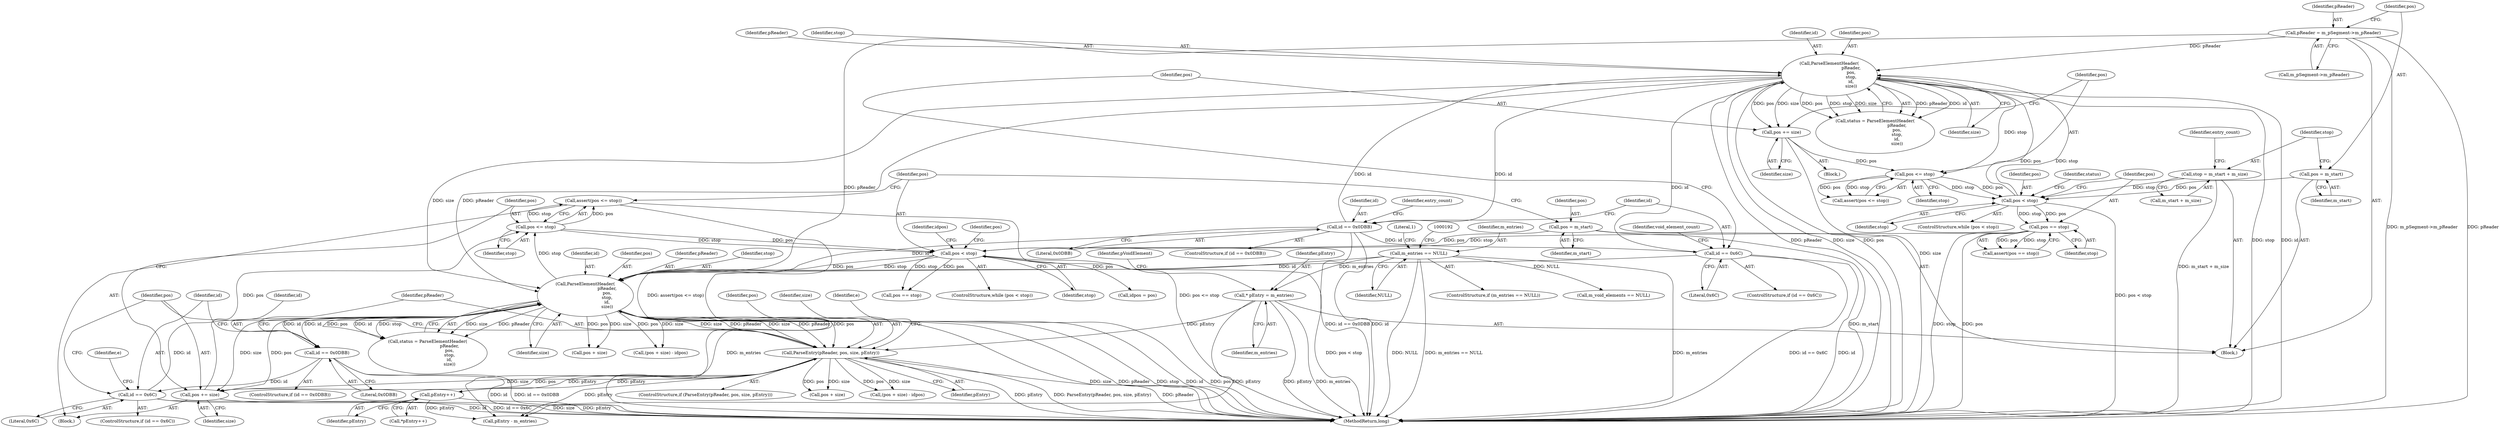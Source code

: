 digraph "1_Android_04839626ed859623901ebd3a5fd483982186b59d_175@API" {
"1000301" [label="(Call,assert(pos <= stop))"];
"1000302" [label="(Call,pos <= stop)"];
"1000298" [label="(Call,pos += size)"];
"1000228" [label="(Call,ParseElementHeader(\n                                pReader,\n                                pos,\n                                stop,\n                                id,\n                                size))"];
"1000110" [label="(Call,pReader = m_pSegment->m_pReader)"];
"1000246" [label="(Call,ParseEntry(pReader, pos, size, pEntry))"];
"1000256" [label="(Call,pEntry++)"];
"1000204" [label="(Call,* pEntry = m_entries)"];
"1000185" [label="(Call,m_entries == NULL)"];
"1000143" [label="(Call,ParseElementHeader(\n                                pReader,\n                                pos,\n                                stop,\n                                id,\n                                size))"];
"1000134" [label="(Call,pos < stop)"];
"1000116" [label="(Call,pos = m_start)"];
"1000172" [label="(Call,pos <= stop)"];
"1000168" [label="(Call,pos += size)"];
"1000120" [label="(Call,stop = m_start + m_size)"];
"1000163" [label="(Call,id == 0x6C)"];
"1000156" [label="(Call,id == 0x0DBB)"];
"1000215" [label="(Call,pos < stop)"];
"1000211" [label="(Call,pos = m_start)"];
"1000176" [label="(Call,pos == stop)"];
"1000274" [label="(Call,id == 0x6C)"];
"1000241" [label="(Call,id == 0x0DBB)"];
"1000147" [label="(Identifier,id)"];
"1000246" [label="(Call,ParseEntry(pReader, pos, size, pEntry))"];
"1000248" [label="(Identifier,pos)"];
"1000142" [label="(Identifier,status)"];
"1000232" [label="(Identifier,id)"];
"1000257" [label="(Identifier,pEntry)"];
"1000127" [label="(Identifier,entry_count)"];
"1000298" [label="(Call,pos += size)"];
"1000313" [label="(Call,pEntry - m_entries)"];
"1000145" [label="(Identifier,pos)"];
"1000157" [label="(Identifier,id)"];
"1000204" [label="(Call,* pEntry = m_entries)"];
"1000213" [label="(Identifier,m_start)"];
"1000243" [label="(Literal,0x0DBB)"];
"1000215" [label="(Call,pos < stop)"];
"1000280" [label="(Identifier,e)"];
"1000245" [label="(ControlStructure,if (ParseEntry(pReader, pos, size, pEntry)))"];
"1000163" [label="(Call,id == 0x6C)"];
"1000170" [label="(Identifier,size)"];
"1000122" [label="(Call,m_start + m_size)"];
"1000156" [label="(Call,id == 0x0DBB)"];
"1000276" [label="(Literal,0x6C)"];
"1000268" [label="(Call,pos + size)"];
"1000141" [label="(Call,status = ParseElementHeader(\n                                pReader,\n                                pos,\n                                stop,\n                                id,\n                                size))"];
"1000136" [label="(Identifier,stop)"];
"1000155" [label="(ControlStructure,if (id == 0x0DBB))"];
"1000176" [label="(Call,pos == stop)"];
"1000167" [label="(Identifier,void_element_count)"];
"1000255" [label="(Call,*pEntry++)"];
"1000206" [label="(Identifier,m_entries)"];
"1000300" [label="(Identifier,size)"];
"1000111" [label="(Identifier,pReader)"];
"1000221" [label="(Identifier,idpos)"];
"1000144" [label="(Identifier,pReader)"];
"1000135" [label="(Identifier,pos)"];
"1000273" [label="(ControlStructure,if (id == 0x6C))"];
"1000230" [label="(Identifier,pos)"];
"1000177" [label="(Identifier,pos)"];
"1000307" [label="(Identifier,pos)"];
"1000110" [label="(Call,pReader = m_pSegment->m_pReader)"];
"1000220" [label="(Call,idpos = pos)"];
"1000217" [label="(Identifier,stop)"];
"1000249" [label="(Identifier,size)"];
"1000303" [label="(Identifier,pos)"];
"1000299" [label="(Identifier,pos)"];
"1000302" [label="(Call,pos <= stop)"];
"1000226" [label="(Call,status = ParseElementHeader(\n                                pReader,\n                                pos,\n                                stop,\n                                id,\n                                size))"];
"1000267" [label="(Call,(pos + size) - idpos)"];
"1000109" [label="(Block,)"];
"1000174" [label="(Identifier,stop)"];
"1000218" [label="(Block,)"];
"1000173" [label="(Identifier,pos)"];
"1000134" [label="(Call,pos < stop)"];
"1000137" [label="(Block,)"];
"1000175" [label="(Call,assert(pos == stop))"];
"1000148" [label="(Identifier,size)"];
"1000250" [label="(Identifier,pEntry)"];
"1000116" [label="(Call,pos = m_start)"];
"1000229" [label="(Identifier,pReader)"];
"1000301" [label="(Call,assert(pos <= stop))"];
"1000184" [label="(ControlStructure,if (m_entries == NULL))"];
"1000160" [label="(Identifier,entry_count)"];
"1000231" [label="(Identifier,stop)"];
"1000256" [label="(Call,pEntry++)"];
"1000165" [label="(Literal,0x6C)"];
"1000146" [label="(Identifier,stop)"];
"1000254" [label="(Identifier,e)"];
"1000350" [label="(MethodReturn,long)"];
"1000117" [label="(Identifier,pos)"];
"1000211" [label="(Call,pos = m_start)"];
"1000306" [label="(Call,pos == stop)"];
"1000209" [label="(Identifier,pVoidElement)"];
"1000121" [label="(Identifier,stop)"];
"1000118" [label="(Identifier,m_start)"];
"1000275" [label="(Identifier,id)"];
"1000169" [label="(Identifier,pos)"];
"1000186" [label="(Identifier,m_entries)"];
"1000120" [label="(Call,stop = m_start + m_size)"];
"1000197" [label="(Call,m_void_elements == NULL)"];
"1000205" [label="(Identifier,pEntry)"];
"1000190" [label="(Literal,1)"];
"1000178" [label="(Identifier,stop)"];
"1000216" [label="(Identifier,pos)"];
"1000233" [label="(Identifier,size)"];
"1000158" [label="(Literal,0x0DBB)"];
"1000240" [label="(ControlStructure,if (id == 0x0DBB))"];
"1000133" [label="(ControlStructure,while (pos < stop))"];
"1000164" [label="(Identifier,id)"];
"1000143" [label="(Call,ParseElementHeader(\n                                pReader,\n                                pos,\n                                stop,\n                                id,\n                                size))"];
"1000162" [label="(ControlStructure,if (id == 0x6C))"];
"1000185" [label="(Call,m_entries == NULL)"];
"1000172" [label="(Call,pos <= stop)"];
"1000242" [label="(Identifier,id)"];
"1000274" [label="(Call,id == 0x6C)"];
"1000241" [label="(Call,id == 0x0DBB)"];
"1000294" [label="(Call,pos + size)"];
"1000112" [label="(Call,m_pSegment->m_pReader)"];
"1000293" [label="(Call,(pos + size) - idpos)"];
"1000228" [label="(Call,ParseElementHeader(\n                                pReader,\n                                pos,\n                                stop,\n                                id,\n                                size))"];
"1000212" [label="(Identifier,pos)"];
"1000304" [label="(Identifier,stop)"];
"1000168" [label="(Call,pos += size)"];
"1000247" [label="(Identifier,pReader)"];
"1000214" [label="(ControlStructure,while (pos < stop))"];
"1000187" [label="(Identifier,NULL)"];
"1000171" [label="(Call,assert(pos <= stop))"];
"1000301" -> "1000218"  [label="AST: "];
"1000301" -> "1000302"  [label="CFG: "];
"1000302" -> "1000301"  [label="AST: "];
"1000216" -> "1000301"  [label="CFG: "];
"1000301" -> "1000350"  [label="DDG: assert(pos <= stop)"];
"1000301" -> "1000350"  [label="DDG: pos <= stop"];
"1000302" -> "1000301"  [label="DDG: pos"];
"1000302" -> "1000301"  [label="DDG: stop"];
"1000302" -> "1000304"  [label="CFG: "];
"1000303" -> "1000302"  [label="AST: "];
"1000304" -> "1000302"  [label="AST: "];
"1000302" -> "1000215"  [label="DDG: pos"];
"1000302" -> "1000215"  [label="DDG: stop"];
"1000298" -> "1000302"  [label="DDG: pos"];
"1000228" -> "1000302"  [label="DDG: stop"];
"1000298" -> "1000218"  [label="AST: "];
"1000298" -> "1000300"  [label="CFG: "];
"1000299" -> "1000298"  [label="AST: "];
"1000300" -> "1000298"  [label="AST: "];
"1000303" -> "1000298"  [label="CFG: "];
"1000298" -> "1000350"  [label="DDG: size"];
"1000228" -> "1000298"  [label="DDG: size"];
"1000228" -> "1000298"  [label="DDG: pos"];
"1000246" -> "1000298"  [label="DDG: size"];
"1000246" -> "1000298"  [label="DDG: pos"];
"1000228" -> "1000226"  [label="AST: "];
"1000228" -> "1000233"  [label="CFG: "];
"1000229" -> "1000228"  [label="AST: "];
"1000230" -> "1000228"  [label="AST: "];
"1000231" -> "1000228"  [label="AST: "];
"1000232" -> "1000228"  [label="AST: "];
"1000233" -> "1000228"  [label="AST: "];
"1000226" -> "1000228"  [label="CFG: "];
"1000228" -> "1000350"  [label="DDG: size"];
"1000228" -> "1000350"  [label="DDG: pReader"];
"1000228" -> "1000350"  [label="DDG: stop"];
"1000228" -> "1000350"  [label="DDG: id"];
"1000228" -> "1000350"  [label="DDG: pos"];
"1000228" -> "1000226"  [label="DDG: size"];
"1000228" -> "1000226"  [label="DDG: pReader"];
"1000228" -> "1000226"  [label="DDG: pos"];
"1000228" -> "1000226"  [label="DDG: id"];
"1000228" -> "1000226"  [label="DDG: stop"];
"1000110" -> "1000228"  [label="DDG: pReader"];
"1000246" -> "1000228"  [label="DDG: pReader"];
"1000246" -> "1000228"  [label="DDG: size"];
"1000143" -> "1000228"  [label="DDG: pReader"];
"1000143" -> "1000228"  [label="DDG: size"];
"1000215" -> "1000228"  [label="DDG: pos"];
"1000215" -> "1000228"  [label="DDG: stop"];
"1000163" -> "1000228"  [label="DDG: id"];
"1000274" -> "1000228"  [label="DDG: id"];
"1000156" -> "1000228"  [label="DDG: id"];
"1000241" -> "1000228"  [label="DDG: id"];
"1000228" -> "1000241"  [label="DDG: id"];
"1000228" -> "1000246"  [label="DDG: pReader"];
"1000228" -> "1000246"  [label="DDG: pos"];
"1000228" -> "1000246"  [label="DDG: size"];
"1000228" -> "1000293"  [label="DDG: pos"];
"1000228" -> "1000293"  [label="DDG: size"];
"1000228" -> "1000294"  [label="DDG: pos"];
"1000228" -> "1000294"  [label="DDG: size"];
"1000110" -> "1000109"  [label="AST: "];
"1000110" -> "1000112"  [label="CFG: "];
"1000111" -> "1000110"  [label="AST: "];
"1000112" -> "1000110"  [label="AST: "];
"1000117" -> "1000110"  [label="CFG: "];
"1000110" -> "1000350"  [label="DDG: m_pSegment->m_pReader"];
"1000110" -> "1000350"  [label="DDG: pReader"];
"1000110" -> "1000143"  [label="DDG: pReader"];
"1000246" -> "1000245"  [label="AST: "];
"1000246" -> "1000250"  [label="CFG: "];
"1000247" -> "1000246"  [label="AST: "];
"1000248" -> "1000246"  [label="AST: "];
"1000249" -> "1000246"  [label="AST: "];
"1000250" -> "1000246"  [label="AST: "];
"1000254" -> "1000246"  [label="CFG: "];
"1000299" -> "1000246"  [label="CFG: "];
"1000246" -> "1000350"  [label="DDG: pEntry"];
"1000246" -> "1000350"  [label="DDG: ParseEntry(pReader, pos, size, pEntry)"];
"1000246" -> "1000350"  [label="DDG: pReader"];
"1000256" -> "1000246"  [label="DDG: pEntry"];
"1000204" -> "1000246"  [label="DDG: pEntry"];
"1000246" -> "1000256"  [label="DDG: pEntry"];
"1000246" -> "1000267"  [label="DDG: pos"];
"1000246" -> "1000267"  [label="DDG: size"];
"1000246" -> "1000268"  [label="DDG: pos"];
"1000246" -> "1000268"  [label="DDG: size"];
"1000246" -> "1000313"  [label="DDG: pEntry"];
"1000256" -> "1000255"  [label="AST: "];
"1000256" -> "1000257"  [label="CFG: "];
"1000257" -> "1000256"  [label="AST: "];
"1000255" -> "1000256"  [label="CFG: "];
"1000256" -> "1000350"  [label="DDG: pEntry"];
"1000256" -> "1000313"  [label="DDG: pEntry"];
"1000204" -> "1000109"  [label="AST: "];
"1000204" -> "1000206"  [label="CFG: "];
"1000205" -> "1000204"  [label="AST: "];
"1000206" -> "1000204"  [label="AST: "];
"1000209" -> "1000204"  [label="CFG: "];
"1000204" -> "1000350"  [label="DDG: m_entries"];
"1000204" -> "1000350"  [label="DDG: pEntry"];
"1000185" -> "1000204"  [label="DDG: m_entries"];
"1000204" -> "1000313"  [label="DDG: pEntry"];
"1000185" -> "1000184"  [label="AST: "];
"1000185" -> "1000187"  [label="CFG: "];
"1000186" -> "1000185"  [label="AST: "];
"1000187" -> "1000185"  [label="AST: "];
"1000190" -> "1000185"  [label="CFG: "];
"1000192" -> "1000185"  [label="CFG: "];
"1000185" -> "1000350"  [label="DDG: m_entries == NULL"];
"1000185" -> "1000350"  [label="DDG: m_entries"];
"1000185" -> "1000350"  [label="DDG: NULL"];
"1000185" -> "1000197"  [label="DDG: NULL"];
"1000185" -> "1000313"  [label="DDG: m_entries"];
"1000143" -> "1000141"  [label="AST: "];
"1000143" -> "1000148"  [label="CFG: "];
"1000144" -> "1000143"  [label="AST: "];
"1000145" -> "1000143"  [label="AST: "];
"1000146" -> "1000143"  [label="AST: "];
"1000147" -> "1000143"  [label="AST: "];
"1000148" -> "1000143"  [label="AST: "];
"1000141" -> "1000143"  [label="CFG: "];
"1000143" -> "1000350"  [label="DDG: pReader"];
"1000143" -> "1000350"  [label="DDG: size"];
"1000143" -> "1000350"  [label="DDG: pos"];
"1000143" -> "1000350"  [label="DDG: stop"];
"1000143" -> "1000350"  [label="DDG: id"];
"1000143" -> "1000141"  [label="DDG: pReader"];
"1000143" -> "1000141"  [label="DDG: id"];
"1000143" -> "1000141"  [label="DDG: pos"];
"1000143" -> "1000141"  [label="DDG: stop"];
"1000143" -> "1000141"  [label="DDG: size"];
"1000134" -> "1000143"  [label="DDG: pos"];
"1000134" -> "1000143"  [label="DDG: stop"];
"1000163" -> "1000143"  [label="DDG: id"];
"1000156" -> "1000143"  [label="DDG: id"];
"1000143" -> "1000156"  [label="DDG: id"];
"1000143" -> "1000168"  [label="DDG: size"];
"1000143" -> "1000168"  [label="DDG: pos"];
"1000143" -> "1000172"  [label="DDG: stop"];
"1000134" -> "1000133"  [label="AST: "];
"1000134" -> "1000136"  [label="CFG: "];
"1000135" -> "1000134"  [label="AST: "];
"1000136" -> "1000134"  [label="AST: "];
"1000142" -> "1000134"  [label="CFG: "];
"1000177" -> "1000134"  [label="CFG: "];
"1000134" -> "1000350"  [label="DDG: pos < stop"];
"1000116" -> "1000134"  [label="DDG: pos"];
"1000172" -> "1000134"  [label="DDG: pos"];
"1000172" -> "1000134"  [label="DDG: stop"];
"1000120" -> "1000134"  [label="DDG: stop"];
"1000134" -> "1000176"  [label="DDG: pos"];
"1000134" -> "1000176"  [label="DDG: stop"];
"1000116" -> "1000109"  [label="AST: "];
"1000116" -> "1000118"  [label="CFG: "];
"1000117" -> "1000116"  [label="AST: "];
"1000118" -> "1000116"  [label="AST: "];
"1000121" -> "1000116"  [label="CFG: "];
"1000172" -> "1000171"  [label="AST: "];
"1000172" -> "1000174"  [label="CFG: "];
"1000173" -> "1000172"  [label="AST: "];
"1000174" -> "1000172"  [label="AST: "];
"1000171" -> "1000172"  [label="CFG: "];
"1000172" -> "1000171"  [label="DDG: pos"];
"1000172" -> "1000171"  [label="DDG: stop"];
"1000168" -> "1000172"  [label="DDG: pos"];
"1000168" -> "1000137"  [label="AST: "];
"1000168" -> "1000170"  [label="CFG: "];
"1000169" -> "1000168"  [label="AST: "];
"1000170" -> "1000168"  [label="AST: "];
"1000173" -> "1000168"  [label="CFG: "];
"1000168" -> "1000350"  [label="DDG: size"];
"1000120" -> "1000109"  [label="AST: "];
"1000120" -> "1000122"  [label="CFG: "];
"1000121" -> "1000120"  [label="AST: "];
"1000122" -> "1000120"  [label="AST: "];
"1000127" -> "1000120"  [label="CFG: "];
"1000120" -> "1000350"  [label="DDG: m_start + m_size"];
"1000163" -> "1000162"  [label="AST: "];
"1000163" -> "1000165"  [label="CFG: "];
"1000164" -> "1000163"  [label="AST: "];
"1000165" -> "1000163"  [label="AST: "];
"1000167" -> "1000163"  [label="CFG: "];
"1000169" -> "1000163"  [label="CFG: "];
"1000163" -> "1000350"  [label="DDG: id"];
"1000163" -> "1000350"  [label="DDG: id == 0x6C"];
"1000156" -> "1000163"  [label="DDG: id"];
"1000156" -> "1000155"  [label="AST: "];
"1000156" -> "1000158"  [label="CFG: "];
"1000157" -> "1000156"  [label="AST: "];
"1000158" -> "1000156"  [label="AST: "];
"1000160" -> "1000156"  [label="CFG: "];
"1000164" -> "1000156"  [label="CFG: "];
"1000156" -> "1000350"  [label="DDG: id"];
"1000156" -> "1000350"  [label="DDG: id == 0x0DBB"];
"1000215" -> "1000214"  [label="AST: "];
"1000215" -> "1000217"  [label="CFG: "];
"1000216" -> "1000215"  [label="AST: "];
"1000217" -> "1000215"  [label="AST: "];
"1000221" -> "1000215"  [label="CFG: "];
"1000307" -> "1000215"  [label="CFG: "];
"1000215" -> "1000350"  [label="DDG: pos < stop"];
"1000211" -> "1000215"  [label="DDG: pos"];
"1000176" -> "1000215"  [label="DDG: stop"];
"1000215" -> "1000220"  [label="DDG: pos"];
"1000215" -> "1000306"  [label="DDG: pos"];
"1000215" -> "1000306"  [label="DDG: stop"];
"1000211" -> "1000109"  [label="AST: "];
"1000211" -> "1000213"  [label="CFG: "];
"1000212" -> "1000211"  [label="AST: "];
"1000213" -> "1000211"  [label="AST: "];
"1000216" -> "1000211"  [label="CFG: "];
"1000211" -> "1000350"  [label="DDG: m_start"];
"1000176" -> "1000175"  [label="AST: "];
"1000176" -> "1000178"  [label="CFG: "];
"1000177" -> "1000176"  [label="AST: "];
"1000178" -> "1000176"  [label="AST: "];
"1000175" -> "1000176"  [label="CFG: "];
"1000176" -> "1000350"  [label="DDG: stop"];
"1000176" -> "1000350"  [label="DDG: pos"];
"1000176" -> "1000175"  [label="DDG: pos"];
"1000176" -> "1000175"  [label="DDG: stop"];
"1000274" -> "1000273"  [label="AST: "];
"1000274" -> "1000276"  [label="CFG: "];
"1000275" -> "1000274"  [label="AST: "];
"1000276" -> "1000274"  [label="AST: "];
"1000280" -> "1000274"  [label="CFG: "];
"1000299" -> "1000274"  [label="CFG: "];
"1000274" -> "1000350"  [label="DDG: id"];
"1000274" -> "1000350"  [label="DDG: id == 0x6C"];
"1000241" -> "1000274"  [label="DDG: id"];
"1000241" -> "1000240"  [label="AST: "];
"1000241" -> "1000243"  [label="CFG: "];
"1000242" -> "1000241"  [label="AST: "];
"1000243" -> "1000241"  [label="AST: "];
"1000247" -> "1000241"  [label="CFG: "];
"1000275" -> "1000241"  [label="CFG: "];
"1000241" -> "1000350"  [label="DDG: id"];
"1000241" -> "1000350"  [label="DDG: id == 0x0DBB"];
}
